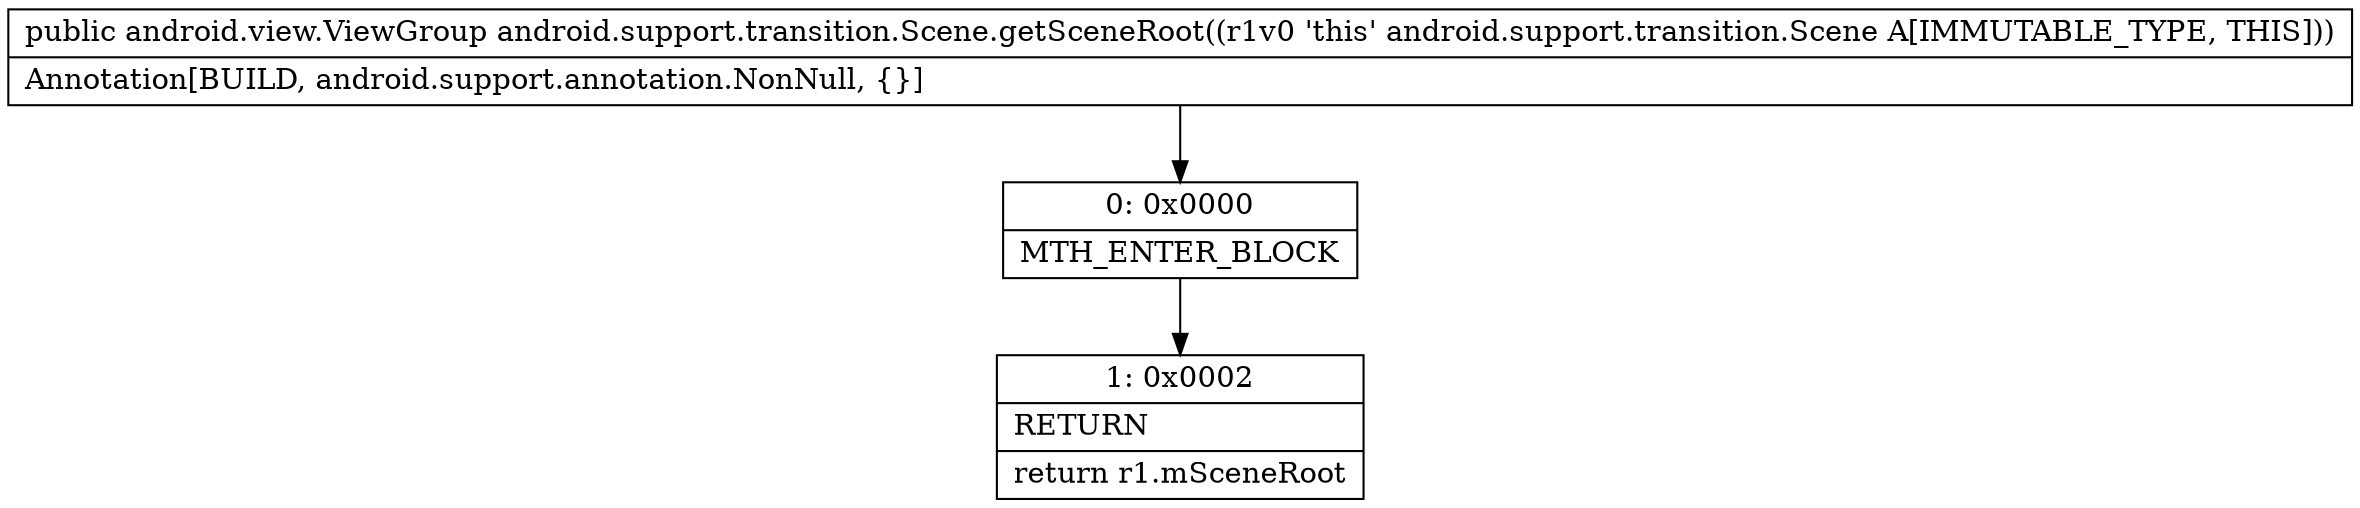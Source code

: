 digraph "CFG forandroid.support.transition.Scene.getSceneRoot()Landroid\/view\/ViewGroup;" {
Node_0 [shape=record,label="{0\:\ 0x0000|MTH_ENTER_BLOCK\l}"];
Node_1 [shape=record,label="{1\:\ 0x0002|RETURN\l|return r1.mSceneRoot\l}"];
MethodNode[shape=record,label="{public android.view.ViewGroup android.support.transition.Scene.getSceneRoot((r1v0 'this' android.support.transition.Scene A[IMMUTABLE_TYPE, THIS]))  | Annotation[BUILD, android.support.annotation.NonNull, \{\}]\l}"];
MethodNode -> Node_0;
Node_0 -> Node_1;
}

